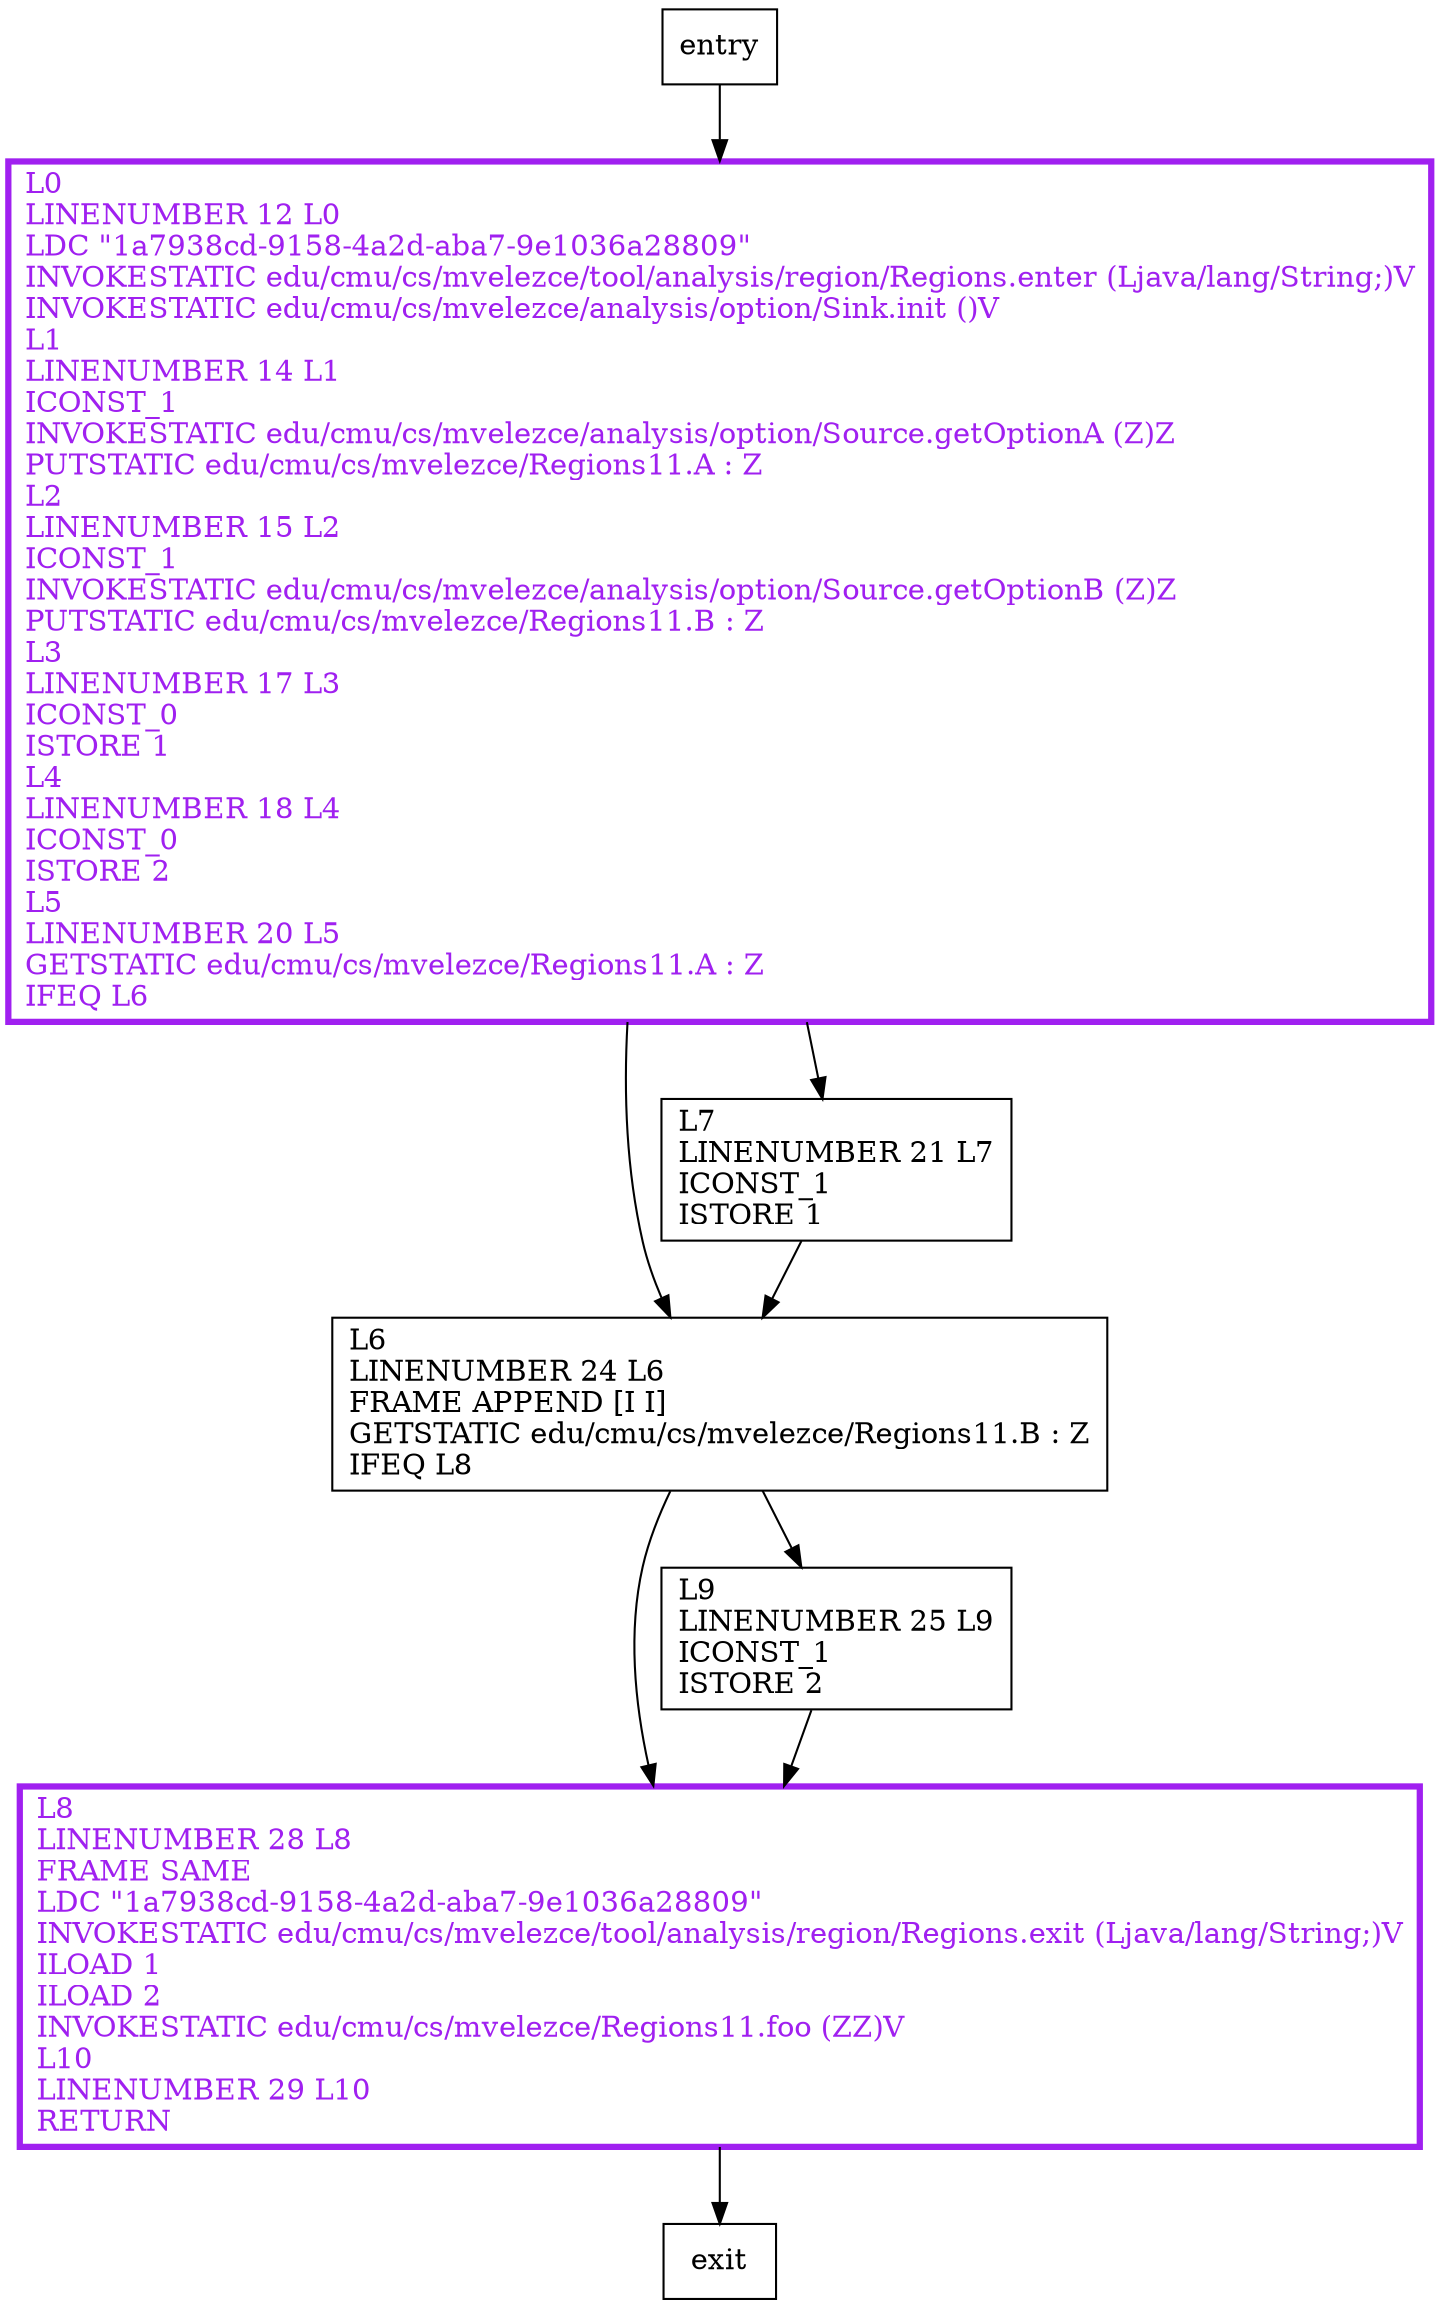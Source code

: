 digraph main {
node [shape=record];
569287551 [label="L6\lLINENUMBER 24 L6\lFRAME APPEND [I I]\lGETSTATIC edu/cmu/cs/mvelezce/Regions11.B : Z\lIFEQ L8\l"];
1316195867 [label="L0\lLINENUMBER 12 L0\lLDC \"1a7938cd-9158-4a2d-aba7-9e1036a28809\"\lINVOKESTATIC edu/cmu/cs/mvelezce/tool/analysis/region/Regions.enter (Ljava/lang/String;)V\lINVOKESTATIC edu/cmu/cs/mvelezce/analysis/option/Sink.init ()V\lL1\lLINENUMBER 14 L1\lICONST_1\lINVOKESTATIC edu/cmu/cs/mvelezce/analysis/option/Source.getOptionA (Z)Z\lPUTSTATIC edu/cmu/cs/mvelezce/Regions11.A : Z\lL2\lLINENUMBER 15 L2\lICONST_1\lINVOKESTATIC edu/cmu/cs/mvelezce/analysis/option/Source.getOptionB (Z)Z\lPUTSTATIC edu/cmu/cs/mvelezce/Regions11.B : Z\lL3\lLINENUMBER 17 L3\lICONST_0\lISTORE 1\lL4\lLINENUMBER 18 L4\lICONST_0\lISTORE 2\lL5\lLINENUMBER 20 L5\lGETSTATIC edu/cmu/cs/mvelezce/Regions11.A : Z\lIFEQ L6\l"];
468344572 [label="L7\lLINENUMBER 21 L7\lICONST_1\lISTORE 1\l"];
2048837913 [label="L8\lLINENUMBER 28 L8\lFRAME SAME\lLDC \"1a7938cd-9158-4a2d-aba7-9e1036a28809\"\lINVOKESTATIC edu/cmu/cs/mvelezce/tool/analysis/region/Regions.exit (Ljava/lang/String;)V\lILOAD 1\lILOAD 2\lINVOKESTATIC edu/cmu/cs/mvelezce/Regions11.foo (ZZ)V\lL10\lLINENUMBER 29 L10\lRETURN\l"];
676303639 [label="L9\lLINENUMBER 25 L9\lICONST_1\lISTORE 2\l"];
entry;
exit;
entry -> 1316195867;
569287551 -> 2048837913;
569287551 -> 676303639;
1316195867 -> 569287551;
1316195867 -> 468344572;
468344572 -> 569287551;
2048837913 -> exit;
676303639 -> 2048837913;
1316195867[fontcolor="purple", penwidth=3, color="purple"];
2048837913[fontcolor="purple", penwidth=3, color="purple"];
}
